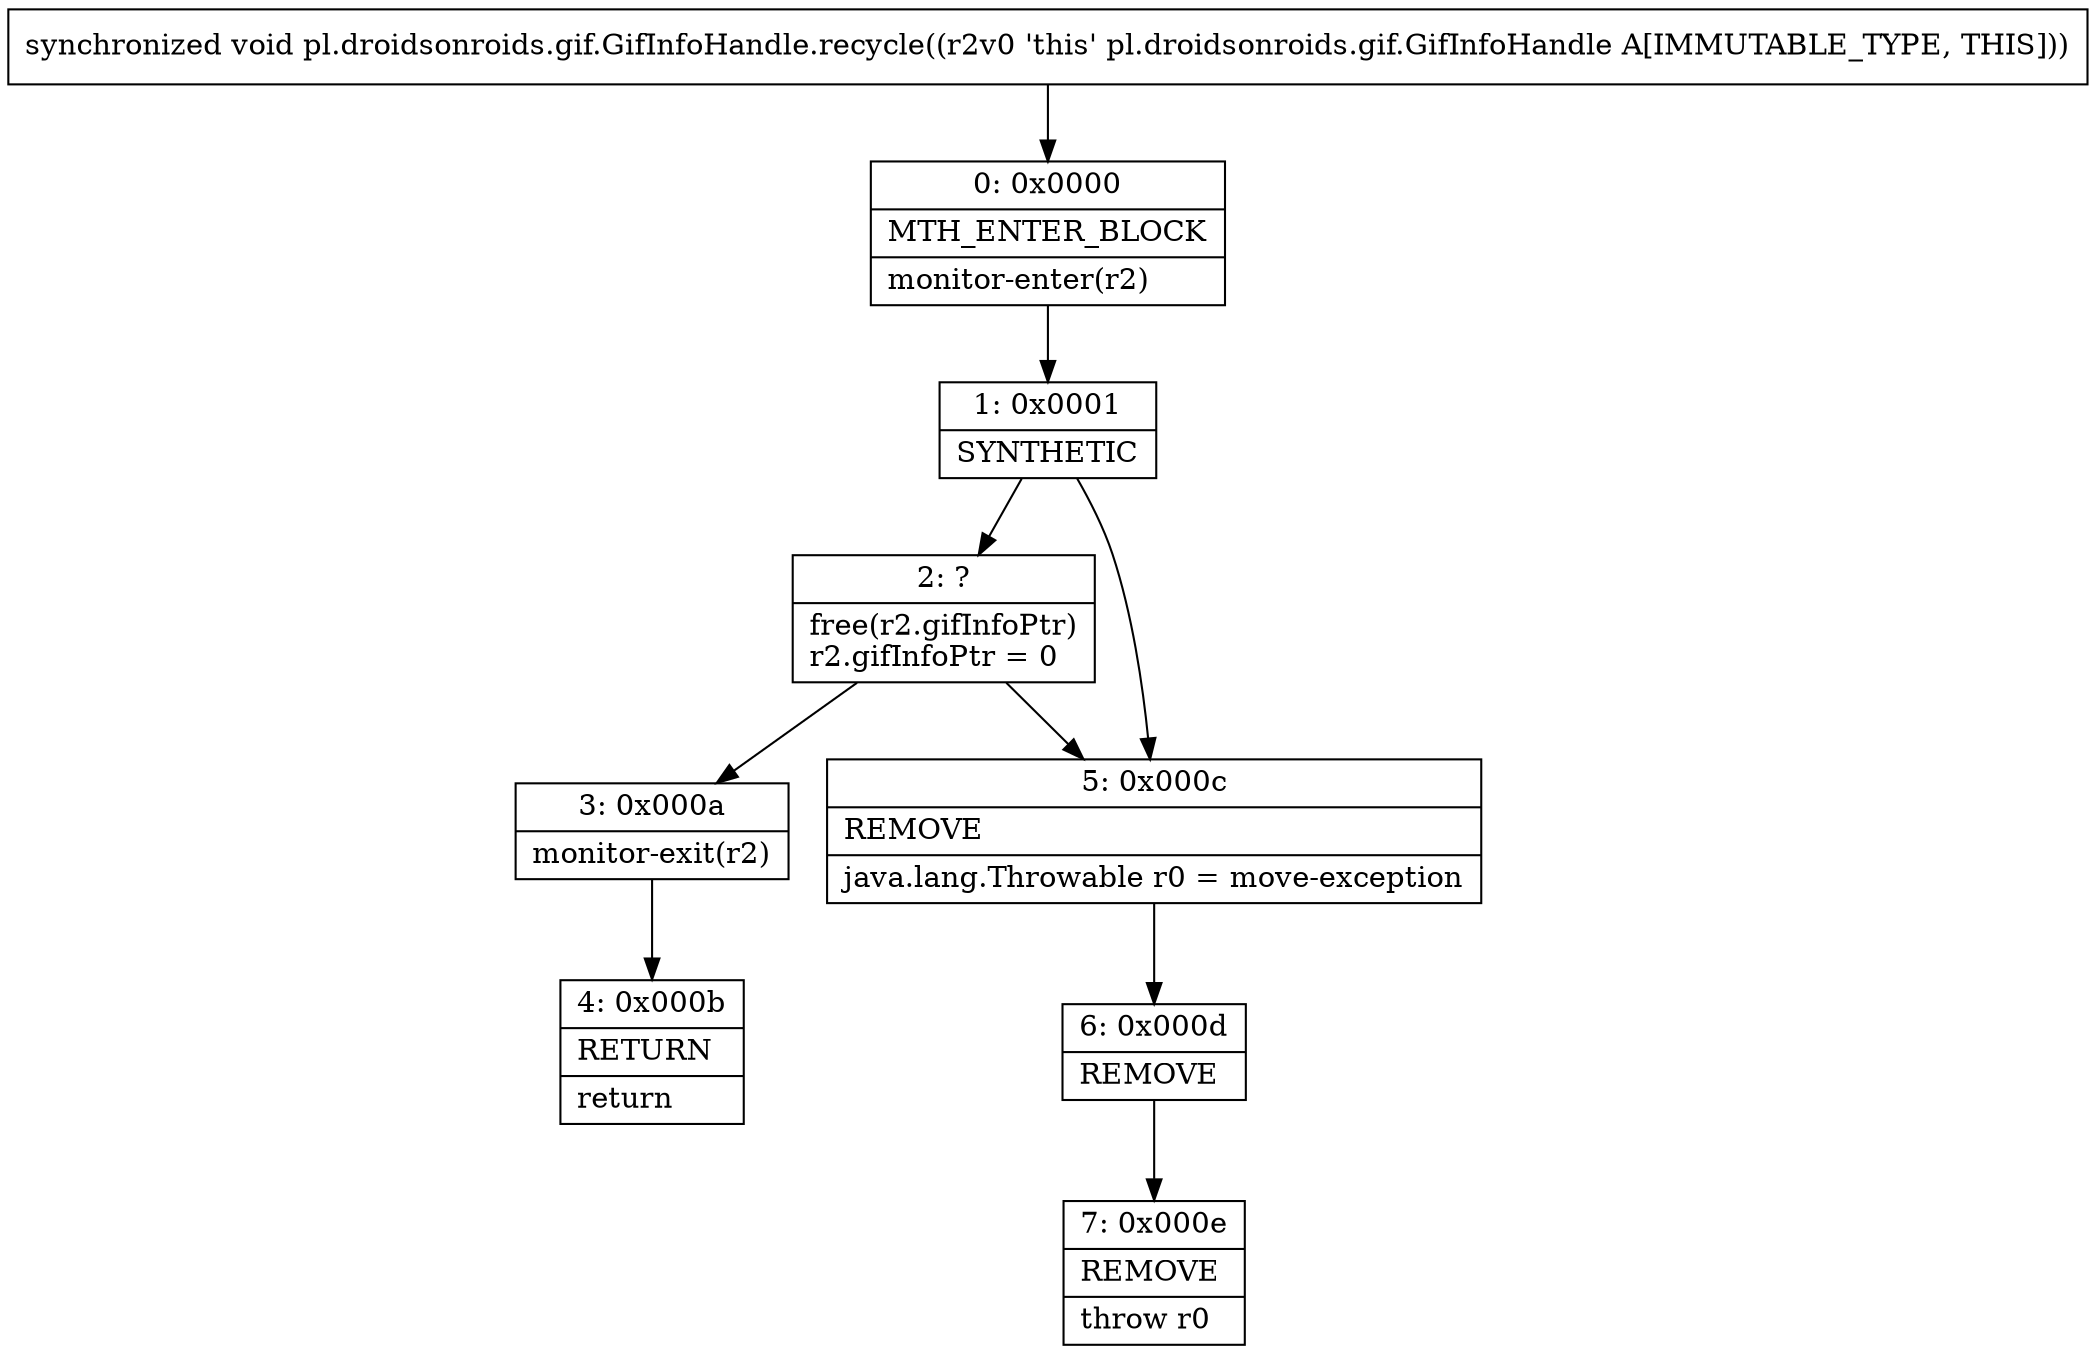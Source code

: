digraph "CFG forpl.droidsonroids.gif.GifInfoHandle.recycle()V" {
Node_0 [shape=record,label="{0\:\ 0x0000|MTH_ENTER_BLOCK\l|monitor\-enter(r2)\l}"];
Node_1 [shape=record,label="{1\:\ 0x0001|SYNTHETIC\l}"];
Node_2 [shape=record,label="{2\:\ ?|free(r2.gifInfoPtr)\lr2.gifInfoPtr = 0\l}"];
Node_3 [shape=record,label="{3\:\ 0x000a|monitor\-exit(r2)\l}"];
Node_4 [shape=record,label="{4\:\ 0x000b|RETURN\l|return\l}"];
Node_5 [shape=record,label="{5\:\ 0x000c|REMOVE\l|java.lang.Throwable r0 = move\-exception\l}"];
Node_6 [shape=record,label="{6\:\ 0x000d|REMOVE\l}"];
Node_7 [shape=record,label="{7\:\ 0x000e|REMOVE\l|throw r0\l}"];
MethodNode[shape=record,label="{synchronized void pl.droidsonroids.gif.GifInfoHandle.recycle((r2v0 'this' pl.droidsonroids.gif.GifInfoHandle A[IMMUTABLE_TYPE, THIS])) }"];
MethodNode -> Node_0;
Node_0 -> Node_1;
Node_1 -> Node_2;
Node_1 -> Node_5;
Node_2 -> Node_3;
Node_2 -> Node_5;
Node_3 -> Node_4;
Node_5 -> Node_6;
Node_6 -> Node_7;
}

